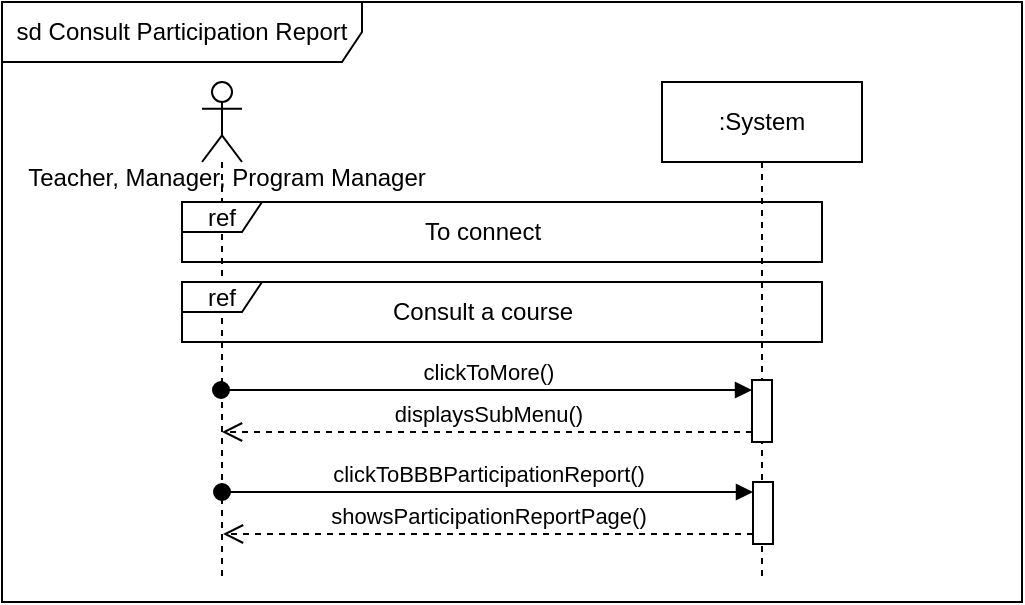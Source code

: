 <mxfile version="28.1.1">
  <diagram name="Page-1" id="2YBvvXClWsGukQMizWep">
    <mxGraphModel dx="872" dy="495" grid="1" gridSize="10" guides="1" tooltips="1" connect="1" arrows="1" fold="1" page="1" pageScale="1" pageWidth="850" pageHeight="1100" math="0" shadow="0">
      <root>
        <mxCell id="0" />
        <mxCell id="1" parent="0" />
        <mxCell id="5b2YeRVBqgFCgWzAAC8m-1" value="" style="shape=umlLifeline;perimeter=lifelinePerimeter;whiteSpace=wrap;html=1;container=1;dropTarget=0;collapsible=0;recursiveResize=0;outlineConnect=0;portConstraint=eastwest;newEdgeStyle={&quot;curved&quot;:0,&quot;rounded&quot;:0};participant=umlActor;" vertex="1" parent="1">
          <mxGeometry x="170" y="80" width="20" height="250" as="geometry" />
        </mxCell>
        <mxCell id="5b2YeRVBqgFCgWzAAC8m-2" value=":System" style="shape=umlLifeline;perimeter=lifelinePerimeter;whiteSpace=wrap;html=1;container=1;dropTarget=0;collapsible=0;recursiveResize=0;outlineConnect=0;portConstraint=eastwest;newEdgeStyle={&quot;curved&quot;:0,&quot;rounded&quot;:0};" vertex="1" parent="1">
          <mxGeometry x="400" y="80" width="100" height="250" as="geometry" />
        </mxCell>
        <mxCell id="5b2YeRVBqgFCgWzAAC8m-5" value="" style="html=1;points=[[0,0,0,0,5],[0,1,0,0,-5],[1,0,0,0,5],[1,1,0,0,-5]];perimeter=orthogonalPerimeter;outlineConnect=0;targetShapes=umlLifeline;portConstraint=eastwest;newEdgeStyle={&quot;curved&quot;:0,&quot;rounded&quot;:0};" vertex="1" parent="5b2YeRVBqgFCgWzAAC8m-2">
          <mxGeometry x="45" y="149" width="10" height="31" as="geometry" />
        </mxCell>
        <mxCell id="5b2YeRVBqgFCgWzAAC8m-3" value="Teacher, Manager, Program Manager" style="text;html=1;align=center;verticalAlign=middle;resizable=0;points=[];autosize=1;strokeColor=none;fillColor=none;" vertex="1" parent="1">
          <mxGeometry x="72" y="113" width="220" height="30" as="geometry" />
        </mxCell>
        <mxCell id="5b2YeRVBqgFCgWzAAC8m-6" value="clickToMore()" style="html=1;verticalAlign=bottom;startArrow=oval;endArrow=block;startSize=8;curved=0;rounded=0;entryX=0;entryY=0;entryDx=0;entryDy=5;" edge="1" target="5b2YeRVBqgFCgWzAAC8m-5" parent="1">
          <mxGeometry relative="1" as="geometry">
            <mxPoint x="179.5" y="234" as="sourcePoint" />
          </mxGeometry>
        </mxCell>
        <mxCell id="5b2YeRVBqgFCgWzAAC8m-8" value="ref" style="shape=umlFrame;whiteSpace=wrap;html=1;pointerEvents=0;width=40;height=15;" vertex="1" parent="1">
          <mxGeometry x="160" y="140" width="320" height="30" as="geometry" />
        </mxCell>
        <mxCell id="5b2YeRVBqgFCgWzAAC8m-9" value="To connect" style="text;html=1;align=center;verticalAlign=middle;resizable=0;points=[];autosize=1;strokeColor=none;fillColor=none;" vertex="1" parent="1">
          <mxGeometry x="270" y="140" width="80" height="30" as="geometry" />
        </mxCell>
        <mxCell id="5b2YeRVBqgFCgWzAAC8m-10" value="ref" style="shape=umlFrame;whiteSpace=wrap;html=1;pointerEvents=0;width=40;height=15;" vertex="1" parent="1">
          <mxGeometry x="160" y="180" width="320" height="30" as="geometry" />
        </mxCell>
        <mxCell id="5b2YeRVBqgFCgWzAAC8m-11" value="Consult a course" style="text;html=1;align=center;verticalAlign=middle;resizable=0;points=[];autosize=1;strokeColor=none;fillColor=none;" vertex="1" parent="1">
          <mxGeometry x="255" y="180" width="110" height="30" as="geometry" />
        </mxCell>
        <mxCell id="5b2YeRVBqgFCgWzAAC8m-12" value="displaysSubMenu()" style="html=1;verticalAlign=bottom;endArrow=open;dashed=1;endSize=8;curved=0;rounded=0;exitX=0;exitY=1;exitDx=0;exitDy=-5;exitPerimeter=0;" edge="1" parent="1" source="5b2YeRVBqgFCgWzAAC8m-5" target="5b2YeRVBqgFCgWzAAC8m-1">
          <mxGeometry relative="1" as="geometry">
            <mxPoint x="440" y="260" as="sourcePoint" />
            <mxPoint x="179.5" y="259" as="targetPoint" />
          </mxGeometry>
        </mxCell>
        <mxCell id="5b2YeRVBqgFCgWzAAC8m-13" value="" style="html=1;points=[[0,0,0,0,5],[0,1,0,0,-5],[1,0,0,0,5],[1,1,0,0,-5]];perimeter=orthogonalPerimeter;outlineConnect=0;targetShapes=umlLifeline;portConstraint=eastwest;newEdgeStyle={&quot;curved&quot;:0,&quot;rounded&quot;:0};" vertex="1" parent="1">
          <mxGeometry x="445.5" y="280" width="10" height="31" as="geometry" />
        </mxCell>
        <mxCell id="5b2YeRVBqgFCgWzAAC8m-14" value="clickToBBBParticipationReport()" style="html=1;verticalAlign=bottom;startArrow=oval;endArrow=block;startSize=8;curved=0;rounded=0;entryX=0;entryY=0;entryDx=0;entryDy=5;" edge="1" parent="1" target="5b2YeRVBqgFCgWzAAC8m-13">
          <mxGeometry relative="1" as="geometry">
            <mxPoint x="180" y="285" as="sourcePoint" />
          </mxGeometry>
        </mxCell>
        <mxCell id="5b2YeRVBqgFCgWzAAC8m-15" value="showsParticipationReportPage()" style="html=1;verticalAlign=bottom;endArrow=open;dashed=1;endSize=8;curved=0;rounded=0;exitX=0;exitY=1;exitDx=0;exitDy=-5;exitPerimeter=0;" edge="1" parent="1" source="5b2YeRVBqgFCgWzAAC8m-13">
          <mxGeometry relative="1" as="geometry">
            <mxPoint x="440.5" y="311" as="sourcePoint" />
            <mxPoint x="180.5" y="306" as="targetPoint" />
          </mxGeometry>
        </mxCell>
        <mxCell id="5b2YeRVBqgFCgWzAAC8m-16" value="sd Consult Participation Report" style="shape=umlFrame;whiteSpace=wrap;html=1;pointerEvents=0;width=180;height=30;" vertex="1" parent="1">
          <mxGeometry x="70" y="40" width="510" height="300" as="geometry" />
        </mxCell>
      </root>
    </mxGraphModel>
  </diagram>
</mxfile>
